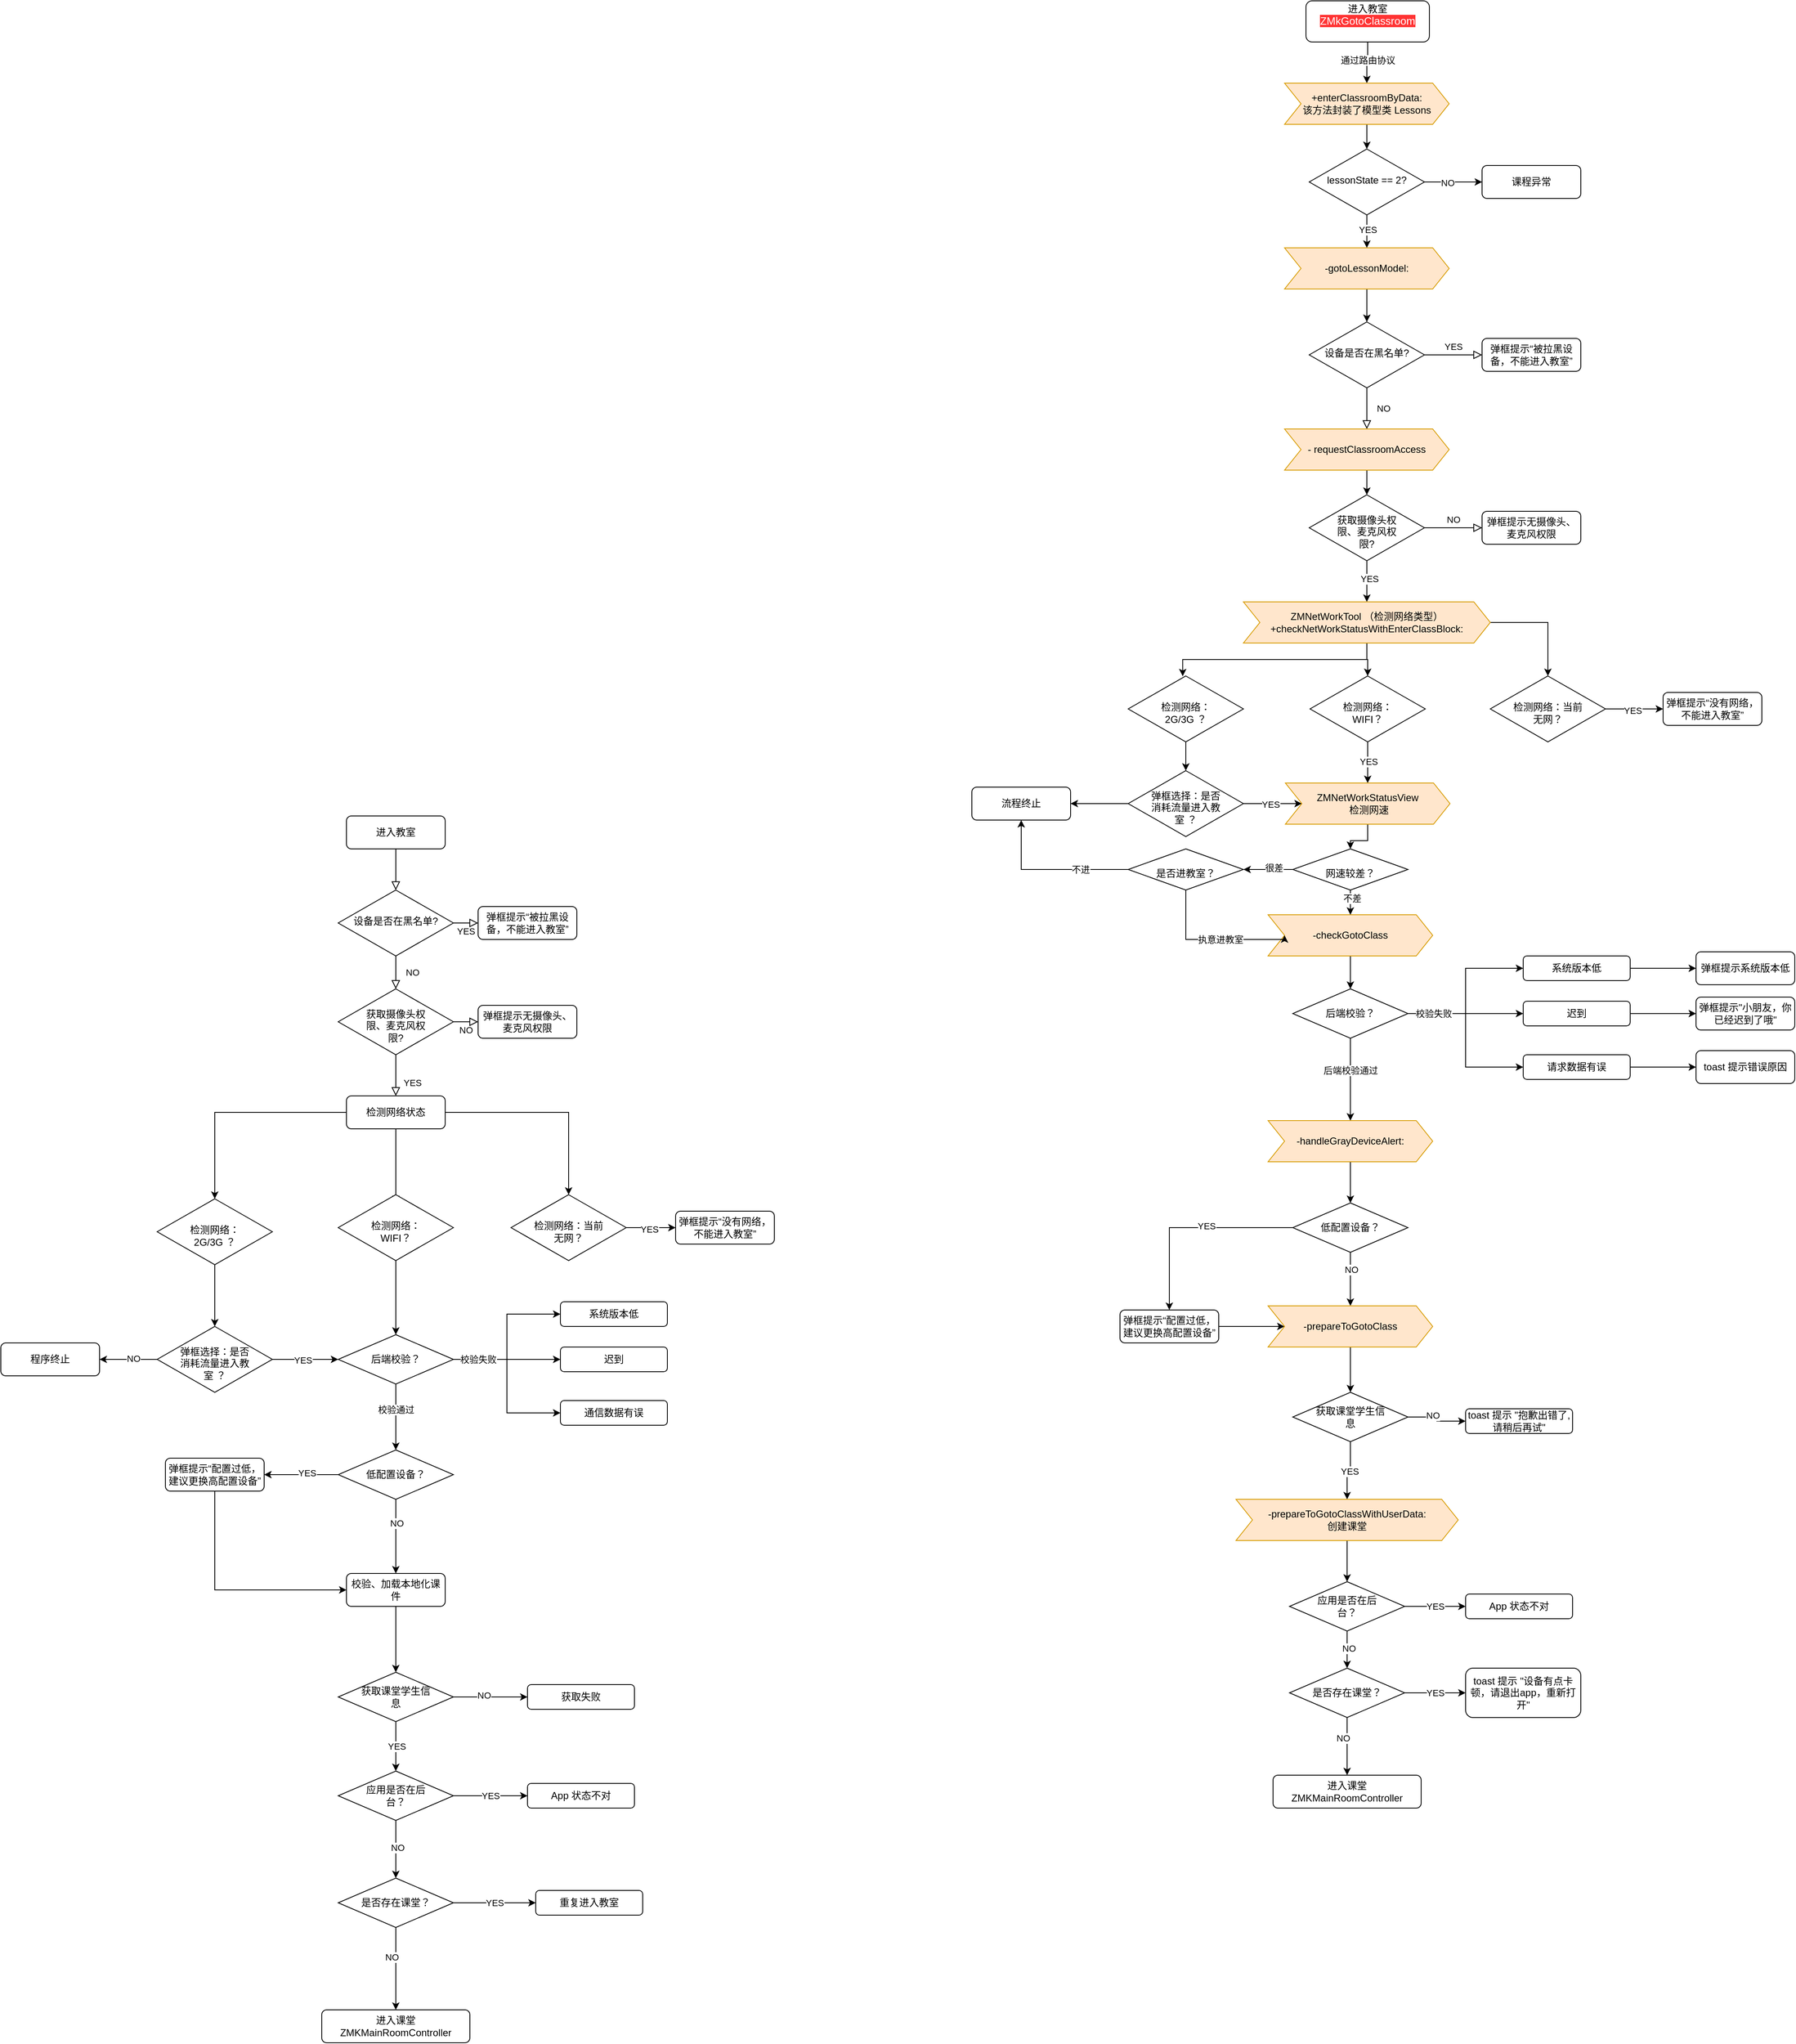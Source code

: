 <mxfile version="14.2.9" type="github">
  <diagram id="C5RBs43oDa-KdzZeNtuy" name="Page-1">
    <mxGraphModel dx="3530" dy="2623" grid="1" gridSize="10" guides="1" tooltips="1" connect="1" arrows="1" fold="1" page="1" pageScale="1" pageWidth="827" pageHeight="1169" math="0" shadow="0">
      <root>
        <mxCell id="WIyWlLk6GJQsqaUBKTNV-0" />
        <mxCell id="WIyWlLk6GJQsqaUBKTNV-1" parent="WIyWlLk6GJQsqaUBKTNV-0" />
        <mxCell id="WIyWlLk6GJQsqaUBKTNV-2" value="" style="rounded=0;html=1;jettySize=auto;orthogonalLoop=1;fontSize=11;endArrow=block;endFill=0;endSize=8;strokeWidth=1;shadow=0;labelBackgroundColor=none;edgeStyle=orthogonalEdgeStyle;" parent="WIyWlLk6GJQsqaUBKTNV-1" source="WIyWlLk6GJQsqaUBKTNV-3" target="WIyWlLk6GJQsqaUBKTNV-6" edge="1">
          <mxGeometry relative="1" as="geometry" />
        </mxCell>
        <mxCell id="WIyWlLk6GJQsqaUBKTNV-3" value="进入教室" style="rounded=1;whiteSpace=wrap;html=1;fontSize=12;glass=0;strokeWidth=1;shadow=0;" parent="WIyWlLk6GJQsqaUBKTNV-1" vertex="1">
          <mxGeometry x="160" y="80" width="120" height="40" as="geometry" />
        </mxCell>
        <mxCell id="WIyWlLk6GJQsqaUBKTNV-4" value="NO" style="rounded=0;html=1;jettySize=auto;orthogonalLoop=1;fontSize=11;endArrow=block;endFill=0;endSize=8;strokeWidth=1;shadow=0;labelBackgroundColor=none;edgeStyle=orthogonalEdgeStyle;" parent="WIyWlLk6GJQsqaUBKTNV-1" source="WIyWlLk6GJQsqaUBKTNV-6" target="WIyWlLk6GJQsqaUBKTNV-10" edge="1">
          <mxGeometry y="20" relative="1" as="geometry">
            <mxPoint as="offset" />
          </mxGeometry>
        </mxCell>
        <mxCell id="WIyWlLk6GJQsqaUBKTNV-5" value="YES" style="edgeStyle=orthogonalEdgeStyle;rounded=0;html=1;jettySize=auto;orthogonalLoop=1;fontSize=11;endArrow=block;endFill=0;endSize=8;strokeWidth=1;shadow=0;labelBackgroundColor=none;" parent="WIyWlLk6GJQsqaUBKTNV-1" source="WIyWlLk6GJQsqaUBKTNV-6" target="WIyWlLk6GJQsqaUBKTNV-7" edge="1">
          <mxGeometry y="10" relative="1" as="geometry">
            <mxPoint as="offset" />
          </mxGeometry>
        </mxCell>
        <mxCell id="WIyWlLk6GJQsqaUBKTNV-6" value="设备是否在黑名单?" style="rhombus;whiteSpace=wrap;html=1;shadow=0;fontFamily=Helvetica;fontSize=12;align=center;strokeWidth=1;spacing=6;spacingTop=-4;" parent="WIyWlLk6GJQsqaUBKTNV-1" vertex="1">
          <mxGeometry x="150" y="170" width="140" height="80" as="geometry" />
        </mxCell>
        <mxCell id="WIyWlLk6GJQsqaUBKTNV-7" value="弹框提示“被拉黑设备，不能进入教室”" style="rounded=1;whiteSpace=wrap;html=1;fontSize=12;glass=0;strokeWidth=1;shadow=0;" parent="WIyWlLk6GJQsqaUBKTNV-1" vertex="1">
          <mxGeometry x="320" y="190" width="120" height="40" as="geometry" />
        </mxCell>
        <mxCell id="WIyWlLk6GJQsqaUBKTNV-8" value="YES" style="rounded=0;html=1;jettySize=auto;orthogonalLoop=1;fontSize=11;endArrow=block;endFill=0;endSize=8;strokeWidth=1;shadow=0;labelBackgroundColor=none;edgeStyle=orthogonalEdgeStyle;entryX=0.5;entryY=0;entryDx=0;entryDy=0;" parent="WIyWlLk6GJQsqaUBKTNV-1" source="WIyWlLk6GJQsqaUBKTNV-10" target="pgfFneC329QzfK9LFgI8-18" edge="1">
          <mxGeometry x="0.333" y="20" relative="1" as="geometry">
            <mxPoint as="offset" />
            <mxPoint x="220" y="430" as="targetPoint" />
          </mxGeometry>
        </mxCell>
        <mxCell id="WIyWlLk6GJQsqaUBKTNV-9" value="NO" style="edgeStyle=orthogonalEdgeStyle;rounded=0;html=1;jettySize=auto;orthogonalLoop=1;fontSize=11;endArrow=block;endFill=0;endSize=8;strokeWidth=1;shadow=0;labelBackgroundColor=none;" parent="WIyWlLk6GJQsqaUBKTNV-1" source="WIyWlLk6GJQsqaUBKTNV-10" target="WIyWlLk6GJQsqaUBKTNV-12" edge="1">
          <mxGeometry y="10" relative="1" as="geometry">
            <mxPoint as="offset" />
          </mxGeometry>
        </mxCell>
        <mxCell id="WIyWlLk6GJQsqaUBKTNV-10" value="获取摄像头权限、麦克风权限?" style="rhombus;whiteSpace=wrap;html=1;shadow=0;fontFamily=Helvetica;fontSize=12;align=center;strokeWidth=1;spacing=6;spacingTop=10;spacingLeft=20;spacingRight=20;" parent="WIyWlLk6GJQsqaUBKTNV-1" vertex="1">
          <mxGeometry x="150" y="290" width="140" height="80" as="geometry" />
        </mxCell>
        <mxCell id="WIyWlLk6GJQsqaUBKTNV-11" value="进入课堂&lt;br&gt;ZMKMainRoomController" style="rounded=1;whiteSpace=wrap;html=1;fontSize=12;glass=0;strokeWidth=1;shadow=0;" parent="WIyWlLk6GJQsqaUBKTNV-1" vertex="1">
          <mxGeometry x="130" y="1530" width="180" height="40" as="geometry" />
        </mxCell>
        <mxCell id="WIyWlLk6GJQsqaUBKTNV-12" value="弹框提示无摄像头、麦克风权限" style="rounded=1;whiteSpace=wrap;html=1;fontSize=12;glass=0;strokeWidth=1;shadow=0;" parent="WIyWlLk6GJQsqaUBKTNV-1" vertex="1">
          <mxGeometry x="320" y="310" width="120" height="40" as="geometry" />
        </mxCell>
        <mxCell id="pgfFneC329QzfK9LFgI8-3" style="edgeStyle=orthogonalEdgeStyle;rounded=0;orthogonalLoop=1;jettySize=auto;html=1;entryX=0;entryY=0.5;entryDx=0;entryDy=0;" parent="WIyWlLk6GJQsqaUBKTNV-1" source="pgfFneC329QzfK9LFgI8-0" target="pgfFneC329QzfK9LFgI8-2" edge="1">
          <mxGeometry relative="1" as="geometry" />
        </mxCell>
        <mxCell id="pgfFneC329QzfK9LFgI8-9" value="YES" style="edgeLabel;html=1;align=center;verticalAlign=middle;resizable=0;points=[];" parent="pgfFneC329QzfK9LFgI8-3" vertex="1" connectable="0">
          <mxGeometry x="-0.067" y="-2" relative="1" as="geometry">
            <mxPoint as="offset" />
          </mxGeometry>
        </mxCell>
        <mxCell id="pgfFneC329QzfK9LFgI8-6" style="edgeStyle=orthogonalEdgeStyle;rounded=0;orthogonalLoop=1;jettySize=auto;html=1;exitX=0.5;exitY=1;exitDx=0;exitDy=0;entryX=0.5;entryY=0.125;entryDx=0;entryDy=0;entryPerimeter=0;" parent="WIyWlLk6GJQsqaUBKTNV-1" source="pgfFneC329QzfK9LFgI8-18" target="pgfFneC329QzfK9LFgI8-5" edge="1">
          <mxGeometry relative="1" as="geometry">
            <mxPoint x="220" y="490" as="sourcePoint" />
          </mxGeometry>
        </mxCell>
        <mxCell id="pgfFneC329QzfK9LFgI8-0" value="检测网络：当前无网？" style="rhombus;whiteSpace=wrap;html=1;shadow=0;fontFamily=Helvetica;fontSize=12;align=center;strokeWidth=1;spacing=6;spacingTop=10;spacingLeft=20;spacingRight=20;" parent="WIyWlLk6GJQsqaUBKTNV-1" vertex="1">
          <mxGeometry x="360" y="540" width="140" height="80" as="geometry" />
        </mxCell>
        <mxCell id="pgfFneC329QzfK9LFgI8-2" value="弹框提示“没有网络，不能进入教室”" style="rounded=1;whiteSpace=wrap;html=1;fontSize=12;glass=0;strokeWidth=1;shadow=0;" parent="WIyWlLk6GJQsqaUBKTNV-1" vertex="1">
          <mxGeometry x="560" y="560" width="120" height="40" as="geometry" />
        </mxCell>
        <mxCell id="pgfFneC329QzfK9LFgI8-21" value="" style="edgeStyle=orthogonalEdgeStyle;rounded=0;orthogonalLoop=1;jettySize=auto;html=1;entryX=0.5;entryY=0;entryDx=0;entryDy=0;" parent="WIyWlLk6GJQsqaUBKTNV-1" source="pgfFneC329QzfK9LFgI8-5" target="pgfFneC329QzfK9LFgI8-24" edge="1">
          <mxGeometry relative="1" as="geometry">
            <mxPoint x="220" y="720" as="targetPoint" />
          </mxGeometry>
        </mxCell>
        <mxCell id="pgfFneC329QzfK9LFgI8-5" value="检测网络：WIFI？" style="rhombus;whiteSpace=wrap;html=1;shadow=0;fontFamily=Helvetica;fontSize=12;align=center;strokeWidth=1;spacing=6;spacingTop=10;spacingLeft=20;spacingRight=20;" parent="WIyWlLk6GJQsqaUBKTNV-1" vertex="1">
          <mxGeometry x="150" y="540" width="140" height="80" as="geometry" />
        </mxCell>
        <mxCell id="pgfFneC329QzfK9LFgI8-11" style="edgeStyle=orthogonalEdgeStyle;rounded=0;orthogonalLoop=1;jettySize=auto;html=1;entryX=0.5;entryY=0;entryDx=0;entryDy=0;exitX=0;exitY=0.5;exitDx=0;exitDy=0;" parent="WIyWlLk6GJQsqaUBKTNV-1" source="pgfFneC329QzfK9LFgI8-18" target="pgfFneC329QzfK9LFgI8-10" edge="1">
          <mxGeometry relative="1" as="geometry">
            <mxPoint x="170" y="460" as="sourcePoint" />
          </mxGeometry>
        </mxCell>
        <mxCell id="pgfFneC329QzfK9LFgI8-14" style="edgeStyle=orthogonalEdgeStyle;rounded=0;orthogonalLoop=1;jettySize=auto;html=1;entryX=0.5;entryY=0;entryDx=0;entryDy=0;" parent="WIyWlLk6GJQsqaUBKTNV-1" source="pgfFneC329QzfK9LFgI8-10" target="pgfFneC329QzfK9LFgI8-13" edge="1">
          <mxGeometry relative="1" as="geometry" />
        </mxCell>
        <mxCell id="pgfFneC329QzfK9LFgI8-10" value="检测网络：2G/3G ？" style="rhombus;whiteSpace=wrap;html=1;shadow=0;fontFamily=Helvetica;fontSize=12;align=center;strokeWidth=1;spacing=6;spacingTop=10;spacingLeft=20;spacingRight=20;" parent="WIyWlLk6GJQsqaUBKTNV-1" vertex="1">
          <mxGeometry x="-70" y="545" width="140" height="80" as="geometry" />
        </mxCell>
        <mxCell id="pgfFneC329QzfK9LFgI8-16" style="edgeStyle=orthogonalEdgeStyle;rounded=0;orthogonalLoop=1;jettySize=auto;html=1;" parent="WIyWlLk6GJQsqaUBKTNV-1" source="pgfFneC329QzfK9LFgI8-13" target="pgfFneC329QzfK9LFgI8-15" edge="1">
          <mxGeometry relative="1" as="geometry" />
        </mxCell>
        <mxCell id="pgfFneC329QzfK9LFgI8-17" value="NO" style="edgeLabel;html=1;align=center;verticalAlign=middle;resizable=0;points=[];" parent="pgfFneC329QzfK9LFgI8-16" vertex="1" connectable="0">
          <mxGeometry x="-0.171" y="-1" relative="1" as="geometry">
            <mxPoint as="offset" />
          </mxGeometry>
        </mxCell>
        <mxCell id="pgfFneC329QzfK9LFgI8-22" style="edgeStyle=orthogonalEdgeStyle;rounded=0;orthogonalLoop=1;jettySize=auto;html=1;entryX=0;entryY=0.5;entryDx=0;entryDy=0;" parent="WIyWlLk6GJQsqaUBKTNV-1" source="pgfFneC329QzfK9LFgI8-13" target="pgfFneC329QzfK9LFgI8-24" edge="1">
          <mxGeometry relative="1" as="geometry">
            <mxPoint x="160" y="740" as="targetPoint" />
          </mxGeometry>
        </mxCell>
        <mxCell id="pgfFneC329QzfK9LFgI8-23" value="YES" style="edgeLabel;html=1;align=center;verticalAlign=middle;resizable=0;points=[];" parent="pgfFneC329QzfK9LFgI8-22" vertex="1" connectable="0">
          <mxGeometry x="-0.089" y="-1" relative="1" as="geometry">
            <mxPoint as="offset" />
          </mxGeometry>
        </mxCell>
        <mxCell id="pgfFneC329QzfK9LFgI8-13" value="弹框选择：是否消耗流量进入教室 ？" style="rhombus;whiteSpace=wrap;html=1;shadow=0;fontFamily=Helvetica;fontSize=12;align=center;strokeWidth=1;spacing=6;spacingTop=10;spacingLeft=20;spacingRight=20;" parent="WIyWlLk6GJQsqaUBKTNV-1" vertex="1">
          <mxGeometry x="-70" y="700" width="140" height="80" as="geometry" />
        </mxCell>
        <mxCell id="pgfFneC329QzfK9LFgI8-15" value="程序终止" style="rounded=1;whiteSpace=wrap;html=1;fontSize=12;glass=0;strokeWidth=1;shadow=0;" parent="WIyWlLk6GJQsqaUBKTNV-1" vertex="1">
          <mxGeometry x="-260" y="720" width="120" height="40" as="geometry" />
        </mxCell>
        <mxCell id="pgfFneC329QzfK9LFgI8-19" style="edgeStyle=orthogonalEdgeStyle;rounded=0;orthogonalLoop=1;jettySize=auto;html=1;entryX=0.5;entryY=0;entryDx=0;entryDy=0;" parent="WIyWlLk6GJQsqaUBKTNV-1" source="pgfFneC329QzfK9LFgI8-18" target="pgfFneC329QzfK9LFgI8-0" edge="1">
          <mxGeometry relative="1" as="geometry" />
        </mxCell>
        <mxCell id="pgfFneC329QzfK9LFgI8-18" value="检测网络状态" style="rounded=1;whiteSpace=wrap;html=1;fontSize=12;glass=0;strokeWidth=1;shadow=0;" parent="WIyWlLk6GJQsqaUBKTNV-1" vertex="1">
          <mxGeometry x="160" y="420" width="120" height="40" as="geometry" />
        </mxCell>
        <mxCell id="pgfFneC329QzfK9LFgI8-28" style="edgeStyle=orthogonalEdgeStyle;rounded=0;orthogonalLoop=1;jettySize=auto;html=1;entryX=0;entryY=0.5;entryDx=0;entryDy=0;" parent="WIyWlLk6GJQsqaUBKTNV-1" source="pgfFneC329QzfK9LFgI8-24" target="pgfFneC329QzfK9LFgI8-25" edge="1">
          <mxGeometry relative="1" as="geometry" />
        </mxCell>
        <mxCell id="pgfFneC329QzfK9LFgI8-29" style="edgeStyle=orthogonalEdgeStyle;rounded=0;orthogonalLoop=1;jettySize=auto;html=1;entryX=0;entryY=0.5;entryDx=0;entryDy=0;" parent="WIyWlLk6GJQsqaUBKTNV-1" source="pgfFneC329QzfK9LFgI8-24" target="pgfFneC329QzfK9LFgI8-26" edge="1">
          <mxGeometry relative="1" as="geometry" />
        </mxCell>
        <mxCell id="pgfFneC329QzfK9LFgI8-30" style="edgeStyle=orthogonalEdgeStyle;rounded=0;orthogonalLoop=1;jettySize=auto;html=1;entryX=0;entryY=0.5;entryDx=0;entryDy=0;" parent="WIyWlLk6GJQsqaUBKTNV-1" source="pgfFneC329QzfK9LFgI8-24" target="pgfFneC329QzfK9LFgI8-27" edge="1">
          <mxGeometry relative="1" as="geometry" />
        </mxCell>
        <mxCell id="pgfFneC329QzfK9LFgI8-31" value="校验失败" style="edgeLabel;html=1;align=center;verticalAlign=middle;resizable=0;points=[];" parent="pgfFneC329QzfK9LFgI8-30" vertex="1" connectable="0">
          <mxGeometry x="-0.846" relative="1" as="geometry">
            <mxPoint x="15" as="offset" />
          </mxGeometry>
        </mxCell>
        <mxCell id="pgfFneC329QzfK9LFgI8-33" style="edgeStyle=orthogonalEdgeStyle;rounded=0;orthogonalLoop=1;jettySize=auto;html=1;entryX=0.5;entryY=0;entryDx=0;entryDy=0;" parent="WIyWlLk6GJQsqaUBKTNV-1" source="pgfFneC329QzfK9LFgI8-24" target="pgfFneC329QzfK9LFgI8-32" edge="1">
          <mxGeometry relative="1" as="geometry" />
        </mxCell>
        <mxCell id="pgfFneC329QzfK9LFgI8-34" value="校验通过" style="edgeLabel;html=1;align=center;verticalAlign=middle;resizable=0;points=[];" parent="pgfFneC329QzfK9LFgI8-33" vertex="1" connectable="0">
          <mxGeometry x="-0.225" relative="1" as="geometry">
            <mxPoint as="offset" />
          </mxGeometry>
        </mxCell>
        <mxCell id="pgfFneC329QzfK9LFgI8-24" value="后端校验？" style="rhombus;whiteSpace=wrap;html=1;shadow=0;fontFamily=Helvetica;fontSize=12;align=center;strokeWidth=1;spacing=6;spacingTop=0;spacingLeft=20;spacingRight=20;" parent="WIyWlLk6GJQsqaUBKTNV-1" vertex="1">
          <mxGeometry x="150" y="710" width="140" height="60" as="geometry" />
        </mxCell>
        <mxCell id="pgfFneC329QzfK9LFgI8-25" value="系统版本低" style="rounded=1;whiteSpace=wrap;html=1;fontSize=12;glass=0;strokeWidth=1;shadow=0;" parent="WIyWlLk6GJQsqaUBKTNV-1" vertex="1">
          <mxGeometry x="420" y="670" width="130" height="30" as="geometry" />
        </mxCell>
        <mxCell id="pgfFneC329QzfK9LFgI8-26" value="迟到" style="rounded=1;whiteSpace=wrap;html=1;fontSize=12;glass=0;strokeWidth=1;shadow=0;" parent="WIyWlLk6GJQsqaUBKTNV-1" vertex="1">
          <mxGeometry x="420" y="725" width="130" height="30" as="geometry" />
        </mxCell>
        <mxCell id="pgfFneC329QzfK9LFgI8-27" value="通信数据有误" style="rounded=1;whiteSpace=wrap;html=1;fontSize=12;glass=0;strokeWidth=1;shadow=0;" parent="WIyWlLk6GJQsqaUBKTNV-1" vertex="1">
          <mxGeometry x="420" y="790" width="130" height="30" as="geometry" />
        </mxCell>
        <mxCell id="pgfFneC329QzfK9LFgI8-36" style="edgeStyle=orthogonalEdgeStyle;rounded=0;orthogonalLoop=1;jettySize=auto;html=1;" parent="WIyWlLk6GJQsqaUBKTNV-1" source="pgfFneC329QzfK9LFgI8-32" target="pgfFneC329QzfK9LFgI8-35" edge="1">
          <mxGeometry relative="1" as="geometry" />
        </mxCell>
        <mxCell id="pgfFneC329QzfK9LFgI8-37" value="YES" style="edgeLabel;html=1;align=center;verticalAlign=middle;resizable=0;points=[];" parent="pgfFneC329QzfK9LFgI8-36" vertex="1" connectable="0">
          <mxGeometry x="-0.156" y="-2" relative="1" as="geometry">
            <mxPoint as="offset" />
          </mxGeometry>
        </mxCell>
        <mxCell id="pgfFneC329QzfK9LFgI8-39" style="edgeStyle=orthogonalEdgeStyle;rounded=0;orthogonalLoop=1;jettySize=auto;html=1;" parent="WIyWlLk6GJQsqaUBKTNV-1" source="pgfFneC329QzfK9LFgI8-32" target="pgfFneC329QzfK9LFgI8-38" edge="1">
          <mxGeometry relative="1" as="geometry" />
        </mxCell>
        <mxCell id="pgfFneC329QzfK9LFgI8-40" value="NO" style="edgeLabel;html=1;align=center;verticalAlign=middle;resizable=0;points=[];" parent="pgfFneC329QzfK9LFgI8-39" vertex="1" connectable="0">
          <mxGeometry x="-0.356" y="1" relative="1" as="geometry">
            <mxPoint as="offset" />
          </mxGeometry>
        </mxCell>
        <mxCell id="pgfFneC329QzfK9LFgI8-32" value="低配置设备？" style="rhombus;whiteSpace=wrap;html=1;shadow=0;fontFamily=Helvetica;fontSize=12;align=center;strokeWidth=1;spacing=6;spacingTop=0;spacingLeft=20;spacingRight=20;" parent="WIyWlLk6GJQsqaUBKTNV-1" vertex="1">
          <mxGeometry x="150" y="850" width="140" height="60" as="geometry" />
        </mxCell>
        <mxCell id="pgfFneC329QzfK9LFgI8-41" style="edgeStyle=orthogonalEdgeStyle;rounded=0;orthogonalLoop=1;jettySize=auto;html=1;entryX=0;entryY=0.5;entryDx=0;entryDy=0;" parent="WIyWlLk6GJQsqaUBKTNV-1" source="pgfFneC329QzfK9LFgI8-35" target="pgfFneC329QzfK9LFgI8-38" edge="1">
          <mxGeometry relative="1" as="geometry">
            <Array as="points">
              <mxPoint y="1020" />
            </Array>
          </mxGeometry>
        </mxCell>
        <mxCell id="pgfFneC329QzfK9LFgI8-35" value="弹框提示“配置过低，建议更换高配置设备”" style="rounded=1;whiteSpace=wrap;html=1;fontSize=12;glass=0;strokeWidth=1;shadow=0;" parent="WIyWlLk6GJQsqaUBKTNV-1" vertex="1">
          <mxGeometry x="-60" y="860" width="120" height="40" as="geometry" />
        </mxCell>
        <mxCell id="pgfFneC329QzfK9LFgI8-44" style="edgeStyle=orthogonalEdgeStyle;rounded=0;orthogonalLoop=1;jettySize=auto;html=1;entryX=0.5;entryY=0;entryDx=0;entryDy=0;" parent="WIyWlLk6GJQsqaUBKTNV-1" source="pgfFneC329QzfK9LFgI8-38" target="pgfFneC329QzfK9LFgI8-43" edge="1">
          <mxGeometry relative="1" as="geometry" />
        </mxCell>
        <mxCell id="pgfFneC329QzfK9LFgI8-38" value="校验、加载本地化课件" style="rounded=1;whiteSpace=wrap;html=1;fontSize=12;glass=0;strokeWidth=1;shadow=0;" parent="WIyWlLk6GJQsqaUBKTNV-1" vertex="1">
          <mxGeometry x="160" y="1000" width="120" height="40" as="geometry" />
        </mxCell>
        <mxCell id="pgfFneC329QzfK9LFgI8-46" style="edgeStyle=orthogonalEdgeStyle;rounded=0;orthogonalLoop=1;jettySize=auto;html=1;entryX=0;entryY=0.5;entryDx=0;entryDy=0;" parent="WIyWlLk6GJQsqaUBKTNV-1" source="pgfFneC329QzfK9LFgI8-43" target="pgfFneC329QzfK9LFgI8-45" edge="1">
          <mxGeometry relative="1" as="geometry" />
        </mxCell>
        <mxCell id="pgfFneC329QzfK9LFgI8-47" value="NO" style="edgeLabel;html=1;align=center;verticalAlign=middle;resizable=0;points=[];" parent="pgfFneC329QzfK9LFgI8-46" vertex="1" connectable="0">
          <mxGeometry x="-0.169" y="2" relative="1" as="geometry">
            <mxPoint x="-1" as="offset" />
          </mxGeometry>
        </mxCell>
        <mxCell id="pgfFneC329QzfK9LFgI8-49" style="edgeStyle=orthogonalEdgeStyle;rounded=0;orthogonalLoop=1;jettySize=auto;html=1;entryX=0.5;entryY=0;entryDx=0;entryDy=0;" parent="WIyWlLk6GJQsqaUBKTNV-1" source="pgfFneC329QzfK9LFgI8-43" target="pgfFneC329QzfK9LFgI8-48" edge="1">
          <mxGeometry relative="1" as="geometry" />
        </mxCell>
        <mxCell id="pgfFneC329QzfK9LFgI8-54" value="YES" style="edgeLabel;html=1;align=center;verticalAlign=middle;resizable=0;points=[];" parent="pgfFneC329QzfK9LFgI8-49" vertex="1" connectable="0">
          <mxGeometry x="-0.025" y="1" relative="1" as="geometry">
            <mxPoint as="offset" />
          </mxGeometry>
        </mxCell>
        <mxCell id="pgfFneC329QzfK9LFgI8-43" value="获取课堂学生信息" style="rhombus;whiteSpace=wrap;html=1;shadow=0;fontFamily=Helvetica;fontSize=12;align=center;strokeWidth=1;spacing=6;spacingTop=0;spacingLeft=20;spacingRight=20;" parent="WIyWlLk6GJQsqaUBKTNV-1" vertex="1">
          <mxGeometry x="150" y="1120" width="140" height="60" as="geometry" />
        </mxCell>
        <mxCell id="pgfFneC329QzfK9LFgI8-45" value="获取失败" style="rounded=1;whiteSpace=wrap;html=1;fontSize=12;glass=0;strokeWidth=1;shadow=0;" parent="WIyWlLk6GJQsqaUBKTNV-1" vertex="1">
          <mxGeometry x="380" y="1135" width="130" height="30" as="geometry" />
        </mxCell>
        <mxCell id="pgfFneC329QzfK9LFgI8-51" value="YES" style="edgeStyle=orthogonalEdgeStyle;rounded=0;orthogonalLoop=1;jettySize=auto;html=1;" parent="WIyWlLk6GJQsqaUBKTNV-1" source="pgfFneC329QzfK9LFgI8-48" target="pgfFneC329QzfK9LFgI8-50" edge="1">
          <mxGeometry relative="1" as="geometry" />
        </mxCell>
        <mxCell id="pgfFneC329QzfK9LFgI8-53" style="edgeStyle=orthogonalEdgeStyle;rounded=0;orthogonalLoop=1;jettySize=auto;html=1;entryX=0.5;entryY=0;entryDx=0;entryDy=0;" parent="WIyWlLk6GJQsqaUBKTNV-1" source="pgfFneC329QzfK9LFgI8-48" target="pgfFneC329QzfK9LFgI8-52" edge="1">
          <mxGeometry relative="1" as="geometry" />
        </mxCell>
        <mxCell id="pgfFneC329QzfK9LFgI8-55" value="NO" style="edgeLabel;html=1;align=center;verticalAlign=middle;resizable=0;points=[];" parent="pgfFneC329QzfK9LFgI8-53" vertex="1" connectable="0">
          <mxGeometry x="-0.064" y="2" relative="1" as="geometry">
            <mxPoint as="offset" />
          </mxGeometry>
        </mxCell>
        <mxCell id="pgfFneC329QzfK9LFgI8-48" value="应用是否在后台？" style="rhombus;whiteSpace=wrap;html=1;shadow=0;fontFamily=Helvetica;fontSize=12;align=center;strokeWidth=1;spacing=6;spacingTop=0;spacingLeft=20;spacingRight=20;" parent="WIyWlLk6GJQsqaUBKTNV-1" vertex="1">
          <mxGeometry x="150" y="1240" width="140" height="60" as="geometry" />
        </mxCell>
        <mxCell id="pgfFneC329QzfK9LFgI8-50" value="App 状态不对" style="rounded=1;whiteSpace=wrap;html=1;fontSize=12;glass=0;strokeWidth=1;shadow=0;" parent="WIyWlLk6GJQsqaUBKTNV-1" vertex="1">
          <mxGeometry x="380" y="1255" width="130" height="30" as="geometry" />
        </mxCell>
        <mxCell id="pgfFneC329QzfK9LFgI8-57" value="YES" style="edgeStyle=orthogonalEdgeStyle;rounded=0;orthogonalLoop=1;jettySize=auto;html=1;exitX=1;exitY=0.5;exitDx=0;exitDy=0;" parent="WIyWlLk6GJQsqaUBKTNV-1" source="pgfFneC329QzfK9LFgI8-52" target="pgfFneC329QzfK9LFgI8-56" edge="1">
          <mxGeometry relative="1" as="geometry" />
        </mxCell>
        <mxCell id="pgfFneC329QzfK9LFgI8-58" style="edgeStyle=orthogonalEdgeStyle;rounded=0;orthogonalLoop=1;jettySize=auto;html=1;entryX=0.5;entryY=0;entryDx=0;entryDy=0;" parent="WIyWlLk6GJQsqaUBKTNV-1" source="pgfFneC329QzfK9LFgI8-52" target="WIyWlLk6GJQsqaUBKTNV-11" edge="1">
          <mxGeometry relative="1" as="geometry" />
        </mxCell>
        <mxCell id="pgfFneC329QzfK9LFgI8-59" value="NO" style="edgeLabel;html=1;align=center;verticalAlign=middle;resizable=0;points=[];" parent="pgfFneC329QzfK9LFgI8-58" vertex="1" connectable="0">
          <mxGeometry x="-0.287" y="-5" relative="1" as="geometry">
            <mxPoint as="offset" />
          </mxGeometry>
        </mxCell>
        <mxCell id="pgfFneC329QzfK9LFgI8-52" value="是否存在课堂？" style="rhombus;whiteSpace=wrap;html=1;shadow=0;fontFamily=Helvetica;fontSize=12;align=center;strokeWidth=1;spacing=6;spacingTop=0;spacingLeft=20;spacingRight=20;" parent="WIyWlLk6GJQsqaUBKTNV-1" vertex="1">
          <mxGeometry x="150" y="1370" width="140" height="60" as="geometry" />
        </mxCell>
        <mxCell id="pgfFneC329QzfK9LFgI8-56" value="重复进入教室" style="rounded=1;whiteSpace=wrap;html=1;fontSize=12;glass=0;strokeWidth=1;shadow=0;" parent="WIyWlLk6GJQsqaUBKTNV-1" vertex="1">
          <mxGeometry x="390" y="1385" width="130" height="30" as="geometry" />
        </mxCell>
        <mxCell id="ccX7Cr4w7bAmjQZFq0Yj-414" style="edgeStyle=orthogonalEdgeStyle;rounded=0;orthogonalLoop=1;jettySize=auto;html=1;entryX=0.5;entryY=0;entryDx=0;entryDy=0;" edge="1" parent="WIyWlLk6GJQsqaUBKTNV-1" source="ccX7Cr4w7bAmjQZFq0Yj-324" target="ccX7Cr4w7bAmjQZFq0Yj-413">
          <mxGeometry relative="1" as="geometry" />
        </mxCell>
        <mxCell id="ccX7Cr4w7bAmjQZFq0Yj-415" value="通过路由协议" style="edgeLabel;html=1;align=center;verticalAlign=middle;resizable=0;points=[];" vertex="1" connectable="0" parent="ccX7Cr4w7bAmjQZFq0Yj-414">
          <mxGeometry x="-0.154" relative="1" as="geometry">
            <mxPoint as="offset" />
          </mxGeometry>
        </mxCell>
        <mxCell id="ccX7Cr4w7bAmjQZFq0Yj-324" value="进入教室&lt;br&gt;&lt;div style=&quot;font-size: 13px&quot;&gt;&lt;font style=&quot;font-size: 13px ; background-color: rgb(255 , 51 , 51)&quot; color=&quot;#ffffff&quot;&gt;ZMkGotoClassroom&lt;/font&gt;&lt;/div&gt;&lt;div style=&quot;font-size: 13px&quot;&gt;&lt;span style=&quot;background-color: rgb(230 , 255 , 204)&quot;&gt;&lt;br&gt;&lt;/span&gt;&lt;/div&gt;" style="rounded=1;whiteSpace=wrap;html=1;fontSize=12;glass=0;strokeWidth=1;shadow=0;" vertex="1" parent="WIyWlLk6GJQsqaUBKTNV-1">
          <mxGeometry x="1326" y="-910" width="150" height="50" as="geometry" />
        </mxCell>
        <mxCell id="ccX7Cr4w7bAmjQZFq0Yj-325" value="NO" style="rounded=0;html=1;jettySize=auto;orthogonalLoop=1;fontSize=11;endArrow=block;endFill=0;endSize=8;strokeWidth=1;shadow=0;labelBackgroundColor=none;edgeStyle=orthogonalEdgeStyle;entryX=0.5;entryY=0;entryDx=0;entryDy=0;" edge="1" parent="WIyWlLk6GJQsqaUBKTNV-1" source="ccX7Cr4w7bAmjQZFq0Yj-327" target="ccX7Cr4w7bAmjQZFq0Yj-395">
          <mxGeometry y="20" relative="1" as="geometry">
            <mxPoint as="offset" />
            <mxPoint x="1380" y="-10" as="targetPoint" />
          </mxGeometry>
        </mxCell>
        <mxCell id="ccX7Cr4w7bAmjQZFq0Yj-326" value="YES" style="edgeStyle=orthogonalEdgeStyle;rounded=0;html=1;jettySize=auto;orthogonalLoop=1;fontSize=11;endArrow=block;endFill=0;endSize=8;strokeWidth=1;shadow=0;labelBackgroundColor=none;" edge="1" parent="WIyWlLk6GJQsqaUBKTNV-1" source="ccX7Cr4w7bAmjQZFq0Yj-327" target="ccX7Cr4w7bAmjQZFq0Yj-328">
          <mxGeometry y="10" relative="1" as="geometry">
            <mxPoint as="offset" />
          </mxGeometry>
        </mxCell>
        <mxCell id="ccX7Cr4w7bAmjQZFq0Yj-327" value="设备是否在黑名单?" style="rhombus;whiteSpace=wrap;html=1;shadow=0;fontFamily=Helvetica;fontSize=12;align=center;strokeWidth=1;spacing=6;spacingTop=-4;" vertex="1" parent="WIyWlLk6GJQsqaUBKTNV-1">
          <mxGeometry x="1330" y="-520" width="140" height="80" as="geometry" />
        </mxCell>
        <mxCell id="ccX7Cr4w7bAmjQZFq0Yj-328" value="弹框提示“被拉黑设备，不能进入教室”" style="rounded=1;whiteSpace=wrap;html=1;fontSize=12;glass=0;strokeWidth=1;shadow=0;" vertex="1" parent="WIyWlLk6GJQsqaUBKTNV-1">
          <mxGeometry x="1540" y="-500" width="120" height="40" as="geometry" />
        </mxCell>
        <mxCell id="ccX7Cr4w7bAmjQZFq0Yj-330" value="NO" style="edgeStyle=orthogonalEdgeStyle;rounded=0;html=1;jettySize=auto;orthogonalLoop=1;fontSize=11;endArrow=block;endFill=0;endSize=8;strokeWidth=1;shadow=0;labelBackgroundColor=none;" edge="1" parent="WIyWlLk6GJQsqaUBKTNV-1" source="ccX7Cr4w7bAmjQZFq0Yj-331" target="ccX7Cr4w7bAmjQZFq0Yj-333">
          <mxGeometry y="10" relative="1" as="geometry">
            <mxPoint as="offset" />
          </mxGeometry>
        </mxCell>
        <mxCell id="ccX7Cr4w7bAmjQZFq0Yj-434" style="edgeStyle=orthogonalEdgeStyle;rounded=0;orthogonalLoop=1;jettySize=auto;html=1;entryX=0.5;entryY=0;entryDx=0;entryDy=0;" edge="1" parent="WIyWlLk6GJQsqaUBKTNV-1" source="ccX7Cr4w7bAmjQZFq0Yj-331" target="ccX7Cr4w7bAmjQZFq0Yj-433">
          <mxGeometry relative="1" as="geometry" />
        </mxCell>
        <mxCell id="ccX7Cr4w7bAmjQZFq0Yj-435" value="YES" style="edgeLabel;html=1;align=center;verticalAlign=middle;resizable=0;points=[];" vertex="1" connectable="0" parent="ccX7Cr4w7bAmjQZFq0Yj-434">
          <mxGeometry x="-0.122" y="3" relative="1" as="geometry">
            <mxPoint as="offset" />
          </mxGeometry>
        </mxCell>
        <mxCell id="ccX7Cr4w7bAmjQZFq0Yj-331" value="获取摄像头权限、麦克风权限?" style="rhombus;whiteSpace=wrap;html=1;shadow=0;fontFamily=Helvetica;fontSize=12;align=center;strokeWidth=1;spacing=6;spacingTop=10;spacingLeft=20;spacingRight=20;" vertex="1" parent="WIyWlLk6GJQsqaUBKTNV-1">
          <mxGeometry x="1330" y="-310" width="140" height="80" as="geometry" />
        </mxCell>
        <mxCell id="ccX7Cr4w7bAmjQZFq0Yj-332" value="进入课堂&lt;br&gt;ZMKMainRoomController" style="rounded=1;whiteSpace=wrap;html=1;fontSize=12;glass=0;strokeWidth=1;shadow=0;" vertex="1" parent="WIyWlLk6GJQsqaUBKTNV-1">
          <mxGeometry x="1286" y="1245" width="180" height="40" as="geometry" />
        </mxCell>
        <mxCell id="ccX7Cr4w7bAmjQZFq0Yj-333" value="弹框提示无摄像头、麦克风权限" style="rounded=1;whiteSpace=wrap;html=1;fontSize=12;glass=0;strokeWidth=1;shadow=0;" vertex="1" parent="WIyWlLk6GJQsqaUBKTNV-1">
          <mxGeometry x="1540" y="-290" width="120" height="40" as="geometry" />
        </mxCell>
        <mxCell id="ccX7Cr4w7bAmjQZFq0Yj-334" style="edgeStyle=orthogonalEdgeStyle;rounded=0;orthogonalLoop=1;jettySize=auto;html=1;entryX=0;entryY=0.5;entryDx=0;entryDy=0;" edge="1" parent="WIyWlLk6GJQsqaUBKTNV-1" source="ccX7Cr4w7bAmjQZFq0Yj-337" target="ccX7Cr4w7bAmjQZFq0Yj-338">
          <mxGeometry relative="1" as="geometry" />
        </mxCell>
        <mxCell id="ccX7Cr4w7bAmjQZFq0Yj-335" value="YES" style="edgeLabel;html=1;align=center;verticalAlign=middle;resizable=0;points=[];" vertex="1" connectable="0" parent="ccX7Cr4w7bAmjQZFq0Yj-334">
          <mxGeometry x="-0.067" y="-2" relative="1" as="geometry">
            <mxPoint as="offset" />
          </mxGeometry>
        </mxCell>
        <mxCell id="ccX7Cr4w7bAmjQZFq0Yj-337" value="检测网络：当前无网？" style="rhombus;whiteSpace=wrap;html=1;shadow=0;fontFamily=Helvetica;fontSize=12;align=center;strokeWidth=1;spacing=6;spacingTop=10;spacingLeft=20;spacingRight=20;" vertex="1" parent="WIyWlLk6GJQsqaUBKTNV-1">
          <mxGeometry x="1550" y="-90" width="140" height="80" as="geometry" />
        </mxCell>
        <mxCell id="ccX7Cr4w7bAmjQZFq0Yj-338" value="弹框提示“没有网络，不能进入教室”" style="rounded=1;whiteSpace=wrap;html=1;fontSize=12;glass=0;strokeWidth=1;shadow=0;" vertex="1" parent="WIyWlLk6GJQsqaUBKTNV-1">
          <mxGeometry x="1760" y="-70" width="120" height="40" as="geometry" />
        </mxCell>
        <mxCell id="ccX7Cr4w7bAmjQZFq0Yj-442" style="edgeStyle=orthogonalEdgeStyle;rounded=0;orthogonalLoop=1;jettySize=auto;html=1;entryX=0.5;entryY=0;entryDx=0;entryDy=0;" edge="1" parent="WIyWlLk6GJQsqaUBKTNV-1" source="ccX7Cr4w7bAmjQZFq0Yj-340" target="ccX7Cr4w7bAmjQZFq0Yj-441">
          <mxGeometry relative="1" as="geometry" />
        </mxCell>
        <mxCell id="ccX7Cr4w7bAmjQZFq0Yj-445" value="YES" style="edgeLabel;html=1;align=center;verticalAlign=middle;resizable=0;points=[];" vertex="1" connectable="0" parent="ccX7Cr4w7bAmjQZFq0Yj-442">
          <mxGeometry x="-0.048" y="1" relative="1" as="geometry">
            <mxPoint as="offset" />
          </mxGeometry>
        </mxCell>
        <mxCell id="ccX7Cr4w7bAmjQZFq0Yj-340" value="检测网络：WIFI？" style="rhombus;whiteSpace=wrap;html=1;shadow=0;fontFamily=Helvetica;fontSize=12;align=center;strokeWidth=1;spacing=6;spacingTop=10;spacingLeft=20;spacingRight=20;" vertex="1" parent="WIyWlLk6GJQsqaUBKTNV-1">
          <mxGeometry x="1331" y="-90" width="140" height="80" as="geometry" />
        </mxCell>
        <mxCell id="ccX7Cr4w7bAmjQZFq0Yj-438" style="edgeStyle=orthogonalEdgeStyle;rounded=0;orthogonalLoop=1;jettySize=auto;html=1;entryX=0.5;entryY=0;entryDx=0;entryDy=0;" edge="1" parent="WIyWlLk6GJQsqaUBKTNV-1" source="ccX7Cr4w7bAmjQZFq0Yj-343" target="ccX7Cr4w7bAmjQZFq0Yj-431">
          <mxGeometry relative="1" as="geometry" />
        </mxCell>
        <mxCell id="ccX7Cr4w7bAmjQZFq0Yj-343" value="检测网络：2G/3G ？" style="rhombus;whiteSpace=wrap;html=1;shadow=0;fontFamily=Helvetica;fontSize=12;align=center;strokeWidth=1;spacing=6;spacingTop=10;spacingLeft=20;spacingRight=20;" vertex="1" parent="WIyWlLk6GJQsqaUBKTNV-1">
          <mxGeometry x="1110" y="-90" width="140" height="80" as="geometry" />
        </mxCell>
        <mxCell id="ccX7Cr4w7bAmjQZFq0Yj-349" value="流程终止" style="rounded=1;whiteSpace=wrap;html=1;fontSize=12;glass=0;strokeWidth=1;shadow=0;" vertex="1" parent="WIyWlLk6GJQsqaUBKTNV-1">
          <mxGeometry x="920" y="45" width="120" height="40" as="geometry" />
        </mxCell>
        <mxCell id="ccX7Cr4w7bAmjQZFq0Yj-350" style="edgeStyle=orthogonalEdgeStyle;rounded=0;orthogonalLoop=1;jettySize=auto;html=1;entryX=0.5;entryY=0;entryDx=0;entryDy=0;exitX=1;exitY=0.5;exitDx=0;exitDy=0;" edge="1" parent="WIyWlLk6GJQsqaUBKTNV-1" source="ccX7Cr4w7bAmjQZFq0Yj-433" target="ccX7Cr4w7bAmjQZFq0Yj-337">
          <mxGeometry relative="1" as="geometry">
            <mxPoint x="1460.0" y="-70" as="sourcePoint" />
          </mxGeometry>
        </mxCell>
        <mxCell id="ccX7Cr4w7bAmjQZFq0Yj-352" style="edgeStyle=orthogonalEdgeStyle;rounded=0;orthogonalLoop=1;jettySize=auto;html=1;entryX=0;entryY=0.5;entryDx=0;entryDy=0;" edge="1" parent="WIyWlLk6GJQsqaUBKTNV-1" source="ccX7Cr4w7bAmjQZFq0Yj-358" target="ccX7Cr4w7bAmjQZFq0Yj-359">
          <mxGeometry relative="1" as="geometry" />
        </mxCell>
        <mxCell id="ccX7Cr4w7bAmjQZFq0Yj-353" style="edgeStyle=orthogonalEdgeStyle;rounded=0;orthogonalLoop=1;jettySize=auto;html=1;entryX=0;entryY=0.5;entryDx=0;entryDy=0;" edge="1" parent="WIyWlLk6GJQsqaUBKTNV-1" source="ccX7Cr4w7bAmjQZFq0Yj-358" target="ccX7Cr4w7bAmjQZFq0Yj-360">
          <mxGeometry relative="1" as="geometry" />
        </mxCell>
        <mxCell id="ccX7Cr4w7bAmjQZFq0Yj-354" style="edgeStyle=orthogonalEdgeStyle;rounded=0;orthogonalLoop=1;jettySize=auto;html=1;entryX=0;entryY=0.5;entryDx=0;entryDy=0;" edge="1" parent="WIyWlLk6GJQsqaUBKTNV-1" source="ccX7Cr4w7bAmjQZFq0Yj-358" target="ccX7Cr4w7bAmjQZFq0Yj-361">
          <mxGeometry relative="1" as="geometry" />
        </mxCell>
        <mxCell id="ccX7Cr4w7bAmjQZFq0Yj-355" value="校验失败" style="edgeLabel;html=1;align=center;verticalAlign=middle;resizable=0;points=[];" vertex="1" connectable="0" parent="ccX7Cr4w7bAmjQZFq0Yj-354">
          <mxGeometry x="-0.846" relative="1" as="geometry">
            <mxPoint x="15" as="offset" />
          </mxGeometry>
        </mxCell>
        <mxCell id="ccX7Cr4w7bAmjQZFq0Yj-356" style="edgeStyle=orthogonalEdgeStyle;rounded=0;orthogonalLoop=1;jettySize=auto;html=1;entryX=0.5;entryY=0;entryDx=0;entryDy=0;" edge="1" parent="WIyWlLk6GJQsqaUBKTNV-1" source="ccX7Cr4w7bAmjQZFq0Yj-358" target="ccX7Cr4w7bAmjQZFq0Yj-406">
          <mxGeometry relative="1" as="geometry">
            <mxPoint x="1380" y="450" as="targetPoint" />
          </mxGeometry>
        </mxCell>
        <mxCell id="ccX7Cr4w7bAmjQZFq0Yj-357" value="后端校验通过" style="edgeLabel;html=1;align=center;verticalAlign=middle;resizable=0;points=[];" vertex="1" connectable="0" parent="ccX7Cr4w7bAmjQZFq0Yj-356">
          <mxGeometry x="-0.225" relative="1" as="geometry">
            <mxPoint as="offset" />
          </mxGeometry>
        </mxCell>
        <mxCell id="ccX7Cr4w7bAmjQZFq0Yj-358" value="后端校验？" style="rhombus;whiteSpace=wrap;html=1;shadow=0;fontFamily=Helvetica;fontSize=12;align=center;strokeWidth=1;spacing=6;spacingTop=0;spacingLeft=20;spacingRight=20;" vertex="1" parent="WIyWlLk6GJQsqaUBKTNV-1">
          <mxGeometry x="1310" y="290" width="140" height="60" as="geometry" />
        </mxCell>
        <mxCell id="ccX7Cr4w7bAmjQZFq0Yj-401" style="edgeStyle=orthogonalEdgeStyle;rounded=0;orthogonalLoop=1;jettySize=auto;html=1;entryX=0;entryY=0.5;entryDx=0;entryDy=0;" edge="1" parent="WIyWlLk6GJQsqaUBKTNV-1" source="ccX7Cr4w7bAmjQZFq0Yj-359" target="ccX7Cr4w7bAmjQZFq0Yj-400">
          <mxGeometry relative="1" as="geometry" />
        </mxCell>
        <mxCell id="ccX7Cr4w7bAmjQZFq0Yj-359" value="系统版本低" style="rounded=1;whiteSpace=wrap;html=1;fontSize=12;glass=0;strokeWidth=1;shadow=0;" vertex="1" parent="WIyWlLk6GJQsqaUBKTNV-1">
          <mxGeometry x="1590" y="250" width="130" height="30" as="geometry" />
        </mxCell>
        <mxCell id="ccX7Cr4w7bAmjQZFq0Yj-403" style="edgeStyle=orthogonalEdgeStyle;rounded=0;orthogonalLoop=1;jettySize=auto;html=1;entryX=0;entryY=0.5;entryDx=0;entryDy=0;" edge="1" parent="WIyWlLk6GJQsqaUBKTNV-1" source="ccX7Cr4w7bAmjQZFq0Yj-360" target="ccX7Cr4w7bAmjQZFq0Yj-402">
          <mxGeometry relative="1" as="geometry" />
        </mxCell>
        <mxCell id="ccX7Cr4w7bAmjQZFq0Yj-360" value="迟到" style="rounded=1;whiteSpace=wrap;html=1;fontSize=12;glass=0;strokeWidth=1;shadow=0;" vertex="1" parent="WIyWlLk6GJQsqaUBKTNV-1">
          <mxGeometry x="1590" y="305" width="130" height="30" as="geometry" />
        </mxCell>
        <mxCell id="ccX7Cr4w7bAmjQZFq0Yj-405" style="edgeStyle=orthogonalEdgeStyle;rounded=0;orthogonalLoop=1;jettySize=auto;html=1;entryX=0;entryY=0.5;entryDx=0;entryDy=0;" edge="1" parent="WIyWlLk6GJQsqaUBKTNV-1" source="ccX7Cr4w7bAmjQZFq0Yj-361" target="ccX7Cr4w7bAmjQZFq0Yj-404">
          <mxGeometry relative="1" as="geometry" />
        </mxCell>
        <mxCell id="ccX7Cr4w7bAmjQZFq0Yj-361" value="请求数据有误" style="rounded=1;whiteSpace=wrap;html=1;fontSize=12;glass=0;strokeWidth=1;shadow=0;" vertex="1" parent="WIyWlLk6GJQsqaUBKTNV-1">
          <mxGeometry x="1590" y="370" width="130" height="30" as="geometry" />
        </mxCell>
        <mxCell id="ccX7Cr4w7bAmjQZFq0Yj-362" style="edgeStyle=orthogonalEdgeStyle;rounded=0;orthogonalLoop=1;jettySize=auto;html=1;" edge="1" parent="WIyWlLk6GJQsqaUBKTNV-1" source="ccX7Cr4w7bAmjQZFq0Yj-366" target="ccX7Cr4w7bAmjQZFq0Yj-368">
          <mxGeometry relative="1" as="geometry" />
        </mxCell>
        <mxCell id="ccX7Cr4w7bAmjQZFq0Yj-363" value="YES" style="edgeLabel;html=1;align=center;verticalAlign=middle;resizable=0;points=[];" vertex="1" connectable="0" parent="ccX7Cr4w7bAmjQZFq0Yj-362">
          <mxGeometry x="-0.156" y="-2" relative="1" as="geometry">
            <mxPoint as="offset" />
          </mxGeometry>
        </mxCell>
        <mxCell id="ccX7Cr4w7bAmjQZFq0Yj-364" style="edgeStyle=orthogonalEdgeStyle;rounded=0;orthogonalLoop=1;jettySize=auto;html=1;entryX=0.5;entryY=0;entryDx=0;entryDy=0;" edge="1" parent="WIyWlLk6GJQsqaUBKTNV-1" source="ccX7Cr4w7bAmjQZFq0Yj-366" target="ccX7Cr4w7bAmjQZFq0Yj-408">
          <mxGeometry relative="1" as="geometry">
            <mxPoint x="1380" y="780" as="targetPoint" />
          </mxGeometry>
        </mxCell>
        <mxCell id="ccX7Cr4w7bAmjQZFq0Yj-365" value="NO" style="edgeLabel;html=1;align=center;verticalAlign=middle;resizable=0;points=[];" vertex="1" connectable="0" parent="ccX7Cr4w7bAmjQZFq0Yj-364">
          <mxGeometry x="-0.356" y="1" relative="1" as="geometry">
            <mxPoint as="offset" />
          </mxGeometry>
        </mxCell>
        <mxCell id="ccX7Cr4w7bAmjQZFq0Yj-366" value="低配置设备？" style="rhombus;whiteSpace=wrap;html=1;shadow=0;fontFamily=Helvetica;fontSize=12;align=center;strokeWidth=1;spacing=6;spacingTop=0;spacingLeft=20;spacingRight=20;" vertex="1" parent="WIyWlLk6GJQsqaUBKTNV-1">
          <mxGeometry x="1310" y="550" width="140" height="60" as="geometry" />
        </mxCell>
        <mxCell id="ccX7Cr4w7bAmjQZFq0Yj-409" style="edgeStyle=orthogonalEdgeStyle;rounded=0;orthogonalLoop=1;jettySize=auto;html=1;entryX=0;entryY=0.5;entryDx=0;entryDy=0;" edge="1" parent="WIyWlLk6GJQsqaUBKTNV-1" source="ccX7Cr4w7bAmjQZFq0Yj-368" target="ccX7Cr4w7bAmjQZFq0Yj-408">
          <mxGeometry relative="1" as="geometry" />
        </mxCell>
        <mxCell id="ccX7Cr4w7bAmjQZFq0Yj-368" value="弹框提示“配置过低，建议更换高配置设备”" style="rounded=1;whiteSpace=wrap;html=1;fontSize=12;glass=0;strokeWidth=1;shadow=0;" vertex="1" parent="WIyWlLk6GJQsqaUBKTNV-1">
          <mxGeometry x="1100" y="680" width="120" height="40" as="geometry" />
        </mxCell>
        <mxCell id="ccX7Cr4w7bAmjQZFq0Yj-371" style="edgeStyle=orthogonalEdgeStyle;rounded=0;orthogonalLoop=1;jettySize=auto;html=1;entryX=0;entryY=0.5;entryDx=0;entryDy=0;" edge="1" parent="WIyWlLk6GJQsqaUBKTNV-1" source="ccX7Cr4w7bAmjQZFq0Yj-375" target="ccX7Cr4w7bAmjQZFq0Yj-376">
          <mxGeometry relative="1" as="geometry" />
        </mxCell>
        <mxCell id="ccX7Cr4w7bAmjQZFq0Yj-372" value="NO" style="edgeLabel;html=1;align=center;verticalAlign=middle;resizable=0;points=[];" vertex="1" connectable="0" parent="ccX7Cr4w7bAmjQZFq0Yj-371">
          <mxGeometry x="-0.169" y="2" relative="1" as="geometry">
            <mxPoint x="-1" as="offset" />
          </mxGeometry>
        </mxCell>
        <mxCell id="ccX7Cr4w7bAmjQZFq0Yj-373" style="edgeStyle=orthogonalEdgeStyle;rounded=0;orthogonalLoop=1;jettySize=auto;html=1;entryX=0.5;entryY=0;entryDx=0;entryDy=0;" edge="1" parent="WIyWlLk6GJQsqaUBKTNV-1" source="ccX7Cr4w7bAmjQZFq0Yj-375" target="ccX7Cr4w7bAmjQZFq0Yj-411">
          <mxGeometry relative="1" as="geometry">
            <mxPoint x="1380" y="920" as="targetPoint" />
          </mxGeometry>
        </mxCell>
        <mxCell id="ccX7Cr4w7bAmjQZFq0Yj-374" value="YES" style="edgeLabel;html=1;align=center;verticalAlign=middle;resizable=0;points=[];" vertex="1" connectable="0" parent="ccX7Cr4w7bAmjQZFq0Yj-373">
          <mxGeometry x="-0.025" y="1" relative="1" as="geometry">
            <mxPoint as="offset" />
          </mxGeometry>
        </mxCell>
        <mxCell id="ccX7Cr4w7bAmjQZFq0Yj-375" value="获取课堂学生信息" style="rhombus;whiteSpace=wrap;html=1;shadow=0;fontFamily=Helvetica;fontSize=12;align=center;strokeWidth=1;spacing=6;spacingTop=0;spacingLeft=20;spacingRight=20;" vertex="1" parent="WIyWlLk6GJQsqaUBKTNV-1">
          <mxGeometry x="1310" y="780" width="140" height="60" as="geometry" />
        </mxCell>
        <mxCell id="ccX7Cr4w7bAmjQZFq0Yj-376" value="toast 提示&amp;nbsp;&quot;抱歉出错了,请稍后再试&quot;" style="rounded=1;whiteSpace=wrap;html=1;fontSize=12;glass=0;strokeWidth=1;shadow=0;" vertex="1" parent="WIyWlLk6GJQsqaUBKTNV-1">
          <mxGeometry x="1520" y="800" width="130" height="30" as="geometry" />
        </mxCell>
        <mxCell id="ccX7Cr4w7bAmjQZFq0Yj-377" value="YES" style="edgeStyle=orthogonalEdgeStyle;rounded=0;orthogonalLoop=1;jettySize=auto;html=1;" edge="1" parent="WIyWlLk6GJQsqaUBKTNV-1" source="ccX7Cr4w7bAmjQZFq0Yj-380" target="ccX7Cr4w7bAmjQZFq0Yj-381">
          <mxGeometry relative="1" as="geometry" />
        </mxCell>
        <mxCell id="ccX7Cr4w7bAmjQZFq0Yj-378" style="edgeStyle=orthogonalEdgeStyle;rounded=0;orthogonalLoop=1;jettySize=auto;html=1;entryX=0.5;entryY=0;entryDx=0;entryDy=0;" edge="1" parent="WIyWlLk6GJQsqaUBKTNV-1" source="ccX7Cr4w7bAmjQZFq0Yj-380" target="ccX7Cr4w7bAmjQZFq0Yj-385">
          <mxGeometry relative="1" as="geometry" />
        </mxCell>
        <mxCell id="ccX7Cr4w7bAmjQZFq0Yj-379" value="NO" style="edgeLabel;html=1;align=center;verticalAlign=middle;resizable=0;points=[];" vertex="1" connectable="0" parent="ccX7Cr4w7bAmjQZFq0Yj-378">
          <mxGeometry x="-0.064" y="2" relative="1" as="geometry">
            <mxPoint as="offset" />
          </mxGeometry>
        </mxCell>
        <mxCell id="ccX7Cr4w7bAmjQZFq0Yj-380" value="应用是否在后台？" style="rhombus;whiteSpace=wrap;html=1;shadow=0;fontFamily=Helvetica;fontSize=12;align=center;strokeWidth=1;spacing=6;spacingTop=0;spacingLeft=20;spacingRight=20;" vertex="1" parent="WIyWlLk6GJQsqaUBKTNV-1">
          <mxGeometry x="1306" y="1010" width="140" height="60" as="geometry" />
        </mxCell>
        <mxCell id="ccX7Cr4w7bAmjQZFq0Yj-381" value="App 状态不对" style="rounded=1;whiteSpace=wrap;html=1;fontSize=12;glass=0;strokeWidth=1;shadow=0;" vertex="1" parent="WIyWlLk6GJQsqaUBKTNV-1">
          <mxGeometry x="1520" y="1025" width="130" height="30" as="geometry" />
        </mxCell>
        <mxCell id="ccX7Cr4w7bAmjQZFq0Yj-382" value="YES" style="edgeStyle=orthogonalEdgeStyle;rounded=0;orthogonalLoop=1;jettySize=auto;html=1;exitX=1;exitY=0.5;exitDx=0;exitDy=0;" edge="1" parent="WIyWlLk6GJQsqaUBKTNV-1" source="ccX7Cr4w7bAmjQZFq0Yj-385" target="ccX7Cr4w7bAmjQZFq0Yj-386">
          <mxGeometry relative="1" as="geometry" />
        </mxCell>
        <mxCell id="ccX7Cr4w7bAmjQZFq0Yj-383" style="edgeStyle=orthogonalEdgeStyle;rounded=0;orthogonalLoop=1;jettySize=auto;html=1;entryX=0.5;entryY=0;entryDx=0;entryDy=0;" edge="1" parent="WIyWlLk6GJQsqaUBKTNV-1" source="ccX7Cr4w7bAmjQZFq0Yj-385" target="ccX7Cr4w7bAmjQZFq0Yj-332">
          <mxGeometry relative="1" as="geometry" />
        </mxCell>
        <mxCell id="ccX7Cr4w7bAmjQZFq0Yj-384" value="NO" style="edgeLabel;html=1;align=center;verticalAlign=middle;resizable=0;points=[];" vertex="1" connectable="0" parent="ccX7Cr4w7bAmjQZFq0Yj-383">
          <mxGeometry x="-0.287" y="-5" relative="1" as="geometry">
            <mxPoint as="offset" />
          </mxGeometry>
        </mxCell>
        <mxCell id="ccX7Cr4w7bAmjQZFq0Yj-385" value="是否存在课堂？" style="rhombus;whiteSpace=wrap;html=1;shadow=0;fontFamily=Helvetica;fontSize=12;align=center;strokeWidth=1;spacing=6;spacingTop=0;spacingLeft=20;spacingRight=20;" vertex="1" parent="WIyWlLk6GJQsqaUBKTNV-1">
          <mxGeometry x="1306" y="1115" width="140" height="60" as="geometry" />
        </mxCell>
        <mxCell id="ccX7Cr4w7bAmjQZFq0Yj-386" value="toast 提示&amp;nbsp;&quot;设备有点卡顿，请退出app，重新打开&quot;" style="rounded=1;whiteSpace=wrap;html=1;fontSize=12;glass=0;strokeWidth=1;shadow=0;" vertex="1" parent="WIyWlLk6GJQsqaUBKTNV-1">
          <mxGeometry x="1520" y="1115" width="140" height="60" as="geometry" />
        </mxCell>
        <mxCell id="ccX7Cr4w7bAmjQZFq0Yj-394" style="edgeStyle=orthogonalEdgeStyle;rounded=0;orthogonalLoop=1;jettySize=auto;html=1;entryX=0.5;entryY=0;entryDx=0;entryDy=0;" edge="1" parent="WIyWlLk6GJQsqaUBKTNV-1" source="ccX7Cr4w7bAmjQZFq0Yj-392" target="ccX7Cr4w7bAmjQZFq0Yj-327">
          <mxGeometry relative="1" as="geometry" />
        </mxCell>
        <mxCell id="ccX7Cr4w7bAmjQZFq0Yj-392" value="-gotoLessonModel:" style="shape=step;perimeter=stepPerimeter;whiteSpace=wrap;html=1;fixedSize=1;fillColor=#ffe6cc;strokeColor=#d79b00;" vertex="1" parent="WIyWlLk6GJQsqaUBKTNV-1">
          <mxGeometry x="1300" y="-610" width="200" height="50" as="geometry" />
        </mxCell>
        <mxCell id="ccX7Cr4w7bAmjQZFq0Yj-396" style="edgeStyle=orthogonalEdgeStyle;rounded=0;orthogonalLoop=1;jettySize=auto;html=1;entryX=0.5;entryY=0;entryDx=0;entryDy=0;" edge="1" parent="WIyWlLk6GJQsqaUBKTNV-1" source="ccX7Cr4w7bAmjQZFq0Yj-395" target="ccX7Cr4w7bAmjQZFq0Yj-331">
          <mxGeometry relative="1" as="geometry" />
        </mxCell>
        <mxCell id="ccX7Cr4w7bAmjQZFq0Yj-395" value="- requestClassroomAccess" style="shape=step;perimeter=stepPerimeter;whiteSpace=wrap;html=1;fixedSize=1;fillColor=#ffe6cc;strokeColor=#d79b00;" vertex="1" parent="WIyWlLk6GJQsqaUBKTNV-1">
          <mxGeometry x="1300" y="-390" width="200" height="50" as="geometry" />
        </mxCell>
        <mxCell id="ccX7Cr4w7bAmjQZFq0Yj-399" style="edgeStyle=orthogonalEdgeStyle;rounded=0;orthogonalLoop=1;jettySize=auto;html=1;entryX=0.5;entryY=0;entryDx=0;entryDy=0;" edge="1" parent="WIyWlLk6GJQsqaUBKTNV-1" source="ccX7Cr4w7bAmjQZFq0Yj-397" target="ccX7Cr4w7bAmjQZFq0Yj-358">
          <mxGeometry relative="1" as="geometry" />
        </mxCell>
        <mxCell id="ccX7Cr4w7bAmjQZFq0Yj-397" value="-checkGotoClass" style="shape=step;perimeter=stepPerimeter;whiteSpace=wrap;html=1;fixedSize=1;fillColor=#ffe6cc;strokeColor=#d79b00;" vertex="1" parent="WIyWlLk6GJQsqaUBKTNV-1">
          <mxGeometry x="1280" y="200" width="200" height="50" as="geometry" />
        </mxCell>
        <mxCell id="ccX7Cr4w7bAmjQZFq0Yj-400" value="弹框提示系统版本低" style="rounded=1;whiteSpace=wrap;html=1;fontSize=12;glass=0;strokeWidth=1;shadow=0;" vertex="1" parent="WIyWlLk6GJQsqaUBKTNV-1">
          <mxGeometry x="1800" y="245" width="120" height="40" as="geometry" />
        </mxCell>
        <mxCell id="ccX7Cr4w7bAmjQZFq0Yj-402" value="弹框提示&quot;小朋友，你已经迟到了哦&quot;" style="rounded=1;whiteSpace=wrap;html=1;fontSize=12;glass=0;strokeWidth=1;shadow=0;" vertex="1" parent="WIyWlLk6GJQsqaUBKTNV-1">
          <mxGeometry x="1800" y="300" width="120" height="40" as="geometry" />
        </mxCell>
        <mxCell id="ccX7Cr4w7bAmjQZFq0Yj-404" value="toast 提示错误原因" style="rounded=1;whiteSpace=wrap;html=1;fontSize=12;glass=0;strokeWidth=1;shadow=0;" vertex="1" parent="WIyWlLk6GJQsqaUBKTNV-1">
          <mxGeometry x="1800" y="365" width="120" height="40" as="geometry" />
        </mxCell>
        <mxCell id="ccX7Cr4w7bAmjQZFq0Yj-407" style="edgeStyle=orthogonalEdgeStyle;rounded=0;orthogonalLoop=1;jettySize=auto;html=1;entryX=0.5;entryY=0;entryDx=0;entryDy=0;" edge="1" parent="WIyWlLk6GJQsqaUBKTNV-1" source="ccX7Cr4w7bAmjQZFq0Yj-406" target="ccX7Cr4w7bAmjQZFq0Yj-366">
          <mxGeometry relative="1" as="geometry" />
        </mxCell>
        <mxCell id="ccX7Cr4w7bAmjQZFq0Yj-406" value="-handleGrayDeviceAlert:" style="shape=step;perimeter=stepPerimeter;whiteSpace=wrap;html=1;fixedSize=1;fillColor=#ffe6cc;strokeColor=#d79b00;" vertex="1" parent="WIyWlLk6GJQsqaUBKTNV-1">
          <mxGeometry x="1280" y="450" width="200" height="50" as="geometry" />
        </mxCell>
        <mxCell id="ccX7Cr4w7bAmjQZFq0Yj-410" value="" style="edgeStyle=orthogonalEdgeStyle;rounded=0;orthogonalLoop=1;jettySize=auto;html=1;entryX=0.5;entryY=0;entryDx=0;entryDy=0;" edge="1" parent="WIyWlLk6GJQsqaUBKTNV-1" source="ccX7Cr4w7bAmjQZFq0Yj-408" target="ccX7Cr4w7bAmjQZFq0Yj-375">
          <mxGeometry relative="1" as="geometry">
            <mxPoint x="1390" y="780" as="targetPoint" />
          </mxGeometry>
        </mxCell>
        <mxCell id="ccX7Cr4w7bAmjQZFq0Yj-408" value="-prepareToGotoClass" style="shape=step;perimeter=stepPerimeter;whiteSpace=wrap;html=1;fixedSize=1;fillColor=#ffe6cc;strokeColor=#d79b00;" vertex="1" parent="WIyWlLk6GJQsqaUBKTNV-1">
          <mxGeometry x="1280" y="675" width="200" height="50" as="geometry" />
        </mxCell>
        <mxCell id="ccX7Cr4w7bAmjQZFq0Yj-412" style="edgeStyle=orthogonalEdgeStyle;rounded=0;orthogonalLoop=1;jettySize=auto;html=1;entryX=0.5;entryY=0;entryDx=0;entryDy=0;" edge="1" parent="WIyWlLk6GJQsqaUBKTNV-1" source="ccX7Cr4w7bAmjQZFq0Yj-411" target="ccX7Cr4w7bAmjQZFq0Yj-380">
          <mxGeometry relative="1" as="geometry" />
        </mxCell>
        <mxCell id="ccX7Cr4w7bAmjQZFq0Yj-411" value="-prepareToGotoClassWithUserData:&lt;br&gt;创建课堂" style="shape=step;perimeter=stepPerimeter;whiteSpace=wrap;html=1;fixedSize=1;fillColor=#ffe6cc;strokeColor=#d79b00;" vertex="1" parent="WIyWlLk6GJQsqaUBKTNV-1">
          <mxGeometry x="1241" y="910" width="270" height="50" as="geometry" />
        </mxCell>
        <mxCell id="ccX7Cr4w7bAmjQZFq0Yj-418" style="edgeStyle=orthogonalEdgeStyle;rounded=0;orthogonalLoop=1;jettySize=auto;html=1;entryX=0.5;entryY=0;entryDx=0;entryDy=0;" edge="1" parent="WIyWlLk6GJQsqaUBKTNV-1" source="ccX7Cr4w7bAmjQZFq0Yj-413" target="ccX7Cr4w7bAmjQZFq0Yj-416">
          <mxGeometry relative="1" as="geometry" />
        </mxCell>
        <mxCell id="ccX7Cr4w7bAmjQZFq0Yj-413" value="+enterClassroomByData:&lt;br&gt;该方法封装了模型类 Lessons" style="shape=step;perimeter=stepPerimeter;whiteSpace=wrap;html=1;fixedSize=1;fillColor=#ffe6cc;strokeColor=#d79b00;" vertex="1" parent="WIyWlLk6GJQsqaUBKTNV-1">
          <mxGeometry x="1300" y="-810" width="200" height="50" as="geometry" />
        </mxCell>
        <mxCell id="ccX7Cr4w7bAmjQZFq0Yj-417" style="edgeStyle=orthogonalEdgeStyle;rounded=0;orthogonalLoop=1;jettySize=auto;html=1;" edge="1" parent="WIyWlLk6GJQsqaUBKTNV-1" source="ccX7Cr4w7bAmjQZFq0Yj-416" target="ccX7Cr4w7bAmjQZFq0Yj-392">
          <mxGeometry relative="1" as="geometry" />
        </mxCell>
        <mxCell id="ccX7Cr4w7bAmjQZFq0Yj-419" value="YES" style="edgeLabel;html=1;align=center;verticalAlign=middle;resizable=0;points=[];" vertex="1" connectable="0" parent="ccX7Cr4w7bAmjQZFq0Yj-417">
          <mxGeometry x="-0.129" y="1" relative="1" as="geometry">
            <mxPoint as="offset" />
          </mxGeometry>
        </mxCell>
        <mxCell id="ccX7Cr4w7bAmjQZFq0Yj-421" style="edgeStyle=orthogonalEdgeStyle;rounded=0;orthogonalLoop=1;jettySize=auto;html=1;entryX=0;entryY=0.5;entryDx=0;entryDy=0;" edge="1" parent="WIyWlLk6GJQsqaUBKTNV-1" source="ccX7Cr4w7bAmjQZFq0Yj-416" target="ccX7Cr4w7bAmjQZFq0Yj-420">
          <mxGeometry relative="1" as="geometry" />
        </mxCell>
        <mxCell id="ccX7Cr4w7bAmjQZFq0Yj-422" value="NO" style="edgeLabel;html=1;align=center;verticalAlign=middle;resizable=0;points=[];" vertex="1" connectable="0" parent="ccX7Cr4w7bAmjQZFq0Yj-421">
          <mxGeometry x="-0.214" y="-1" relative="1" as="geometry">
            <mxPoint as="offset" />
          </mxGeometry>
        </mxCell>
        <mxCell id="ccX7Cr4w7bAmjQZFq0Yj-416" value="lessonState == 2?" style="rhombus;whiteSpace=wrap;html=1;shadow=0;fontFamily=Helvetica;fontSize=12;align=center;strokeWidth=1;spacing=6;spacingTop=-4;" vertex="1" parent="WIyWlLk6GJQsqaUBKTNV-1">
          <mxGeometry x="1330" y="-730" width="140" height="80" as="geometry" />
        </mxCell>
        <mxCell id="ccX7Cr4w7bAmjQZFq0Yj-420" value="课程异常" style="rounded=1;whiteSpace=wrap;html=1;fontSize=12;glass=0;strokeWidth=1;shadow=0;" vertex="1" parent="WIyWlLk6GJQsqaUBKTNV-1">
          <mxGeometry x="1540" y="-710" width="120" height="40" as="geometry" />
        </mxCell>
        <mxCell id="ccX7Cr4w7bAmjQZFq0Yj-439" style="edgeStyle=orthogonalEdgeStyle;rounded=0;orthogonalLoop=1;jettySize=auto;html=1;entryX=1;entryY=0.5;entryDx=0;entryDy=0;" edge="1" parent="WIyWlLk6GJQsqaUBKTNV-1" source="ccX7Cr4w7bAmjQZFq0Yj-431" target="ccX7Cr4w7bAmjQZFq0Yj-349">
          <mxGeometry relative="1" as="geometry" />
        </mxCell>
        <mxCell id="ccX7Cr4w7bAmjQZFq0Yj-443" style="edgeStyle=orthogonalEdgeStyle;rounded=0;orthogonalLoop=1;jettySize=auto;html=1;" edge="1" parent="WIyWlLk6GJQsqaUBKTNV-1" source="ccX7Cr4w7bAmjQZFq0Yj-431" target="ccX7Cr4w7bAmjQZFq0Yj-441">
          <mxGeometry relative="1" as="geometry" />
        </mxCell>
        <mxCell id="ccX7Cr4w7bAmjQZFq0Yj-444" value="YES" style="edgeLabel;html=1;align=center;verticalAlign=middle;resizable=0;points=[];" vertex="1" connectable="0" parent="ccX7Cr4w7bAmjQZFq0Yj-443">
          <mxGeometry x="-0.088" y="-1" relative="1" as="geometry">
            <mxPoint as="offset" />
          </mxGeometry>
        </mxCell>
        <mxCell id="ccX7Cr4w7bAmjQZFq0Yj-431" value="弹框选择：是否消耗流量进入教室 ？" style="rhombus;whiteSpace=wrap;html=1;shadow=0;fontFamily=Helvetica;fontSize=12;align=center;strokeWidth=1;spacing=6;spacingTop=10;spacingLeft=20;spacingRight=20;" vertex="1" parent="WIyWlLk6GJQsqaUBKTNV-1">
          <mxGeometry x="1110" y="25" width="140" height="80" as="geometry" />
        </mxCell>
        <mxCell id="ccX7Cr4w7bAmjQZFq0Yj-436" style="edgeStyle=orthogonalEdgeStyle;rounded=0;orthogonalLoop=1;jettySize=auto;html=1;entryX=0.5;entryY=0;entryDx=0;entryDy=0;" edge="1" parent="WIyWlLk6GJQsqaUBKTNV-1" source="ccX7Cr4w7bAmjQZFq0Yj-433" target="ccX7Cr4w7bAmjQZFq0Yj-340">
          <mxGeometry relative="1" as="geometry">
            <mxPoint x="1400.0" y="-90" as="targetPoint" />
          </mxGeometry>
        </mxCell>
        <mxCell id="ccX7Cr4w7bAmjQZFq0Yj-440" style="edgeStyle=orthogonalEdgeStyle;rounded=0;orthogonalLoop=1;jettySize=auto;html=1;entryX=0.473;entryY=0.004;entryDx=0;entryDy=0;entryPerimeter=0;" edge="1" parent="WIyWlLk6GJQsqaUBKTNV-1" source="ccX7Cr4w7bAmjQZFq0Yj-433" target="ccX7Cr4w7bAmjQZFq0Yj-343">
          <mxGeometry relative="1" as="geometry" />
        </mxCell>
        <mxCell id="ccX7Cr4w7bAmjQZFq0Yj-433" value="ZMNetWorkTool （检测网络类型）&lt;br&gt;+checkNetWorkStatusWithEnterClassBlock:" style="shape=step;perimeter=stepPerimeter;whiteSpace=wrap;html=1;fixedSize=1;fillColor=#ffe6cc;strokeColor=#d79b00;" vertex="1" parent="WIyWlLk6GJQsqaUBKTNV-1">
          <mxGeometry x="1250" y="-180" width="300" height="50" as="geometry" />
        </mxCell>
        <mxCell id="ccX7Cr4w7bAmjQZFq0Yj-447" style="edgeStyle=orthogonalEdgeStyle;rounded=0;orthogonalLoop=1;jettySize=auto;html=1;entryX=0.5;entryY=0;entryDx=0;entryDy=0;" edge="1" parent="WIyWlLk6GJQsqaUBKTNV-1" source="ccX7Cr4w7bAmjQZFq0Yj-441" target="ccX7Cr4w7bAmjQZFq0Yj-446">
          <mxGeometry relative="1" as="geometry" />
        </mxCell>
        <mxCell id="ccX7Cr4w7bAmjQZFq0Yj-441" value="ZMNetWorkStatusView&lt;br&gt;&amp;nbsp;检测网速" style="shape=step;perimeter=stepPerimeter;whiteSpace=wrap;html=1;fixedSize=1;fillColor=#ffe6cc;strokeColor=#d79b00;" vertex="1" parent="WIyWlLk6GJQsqaUBKTNV-1">
          <mxGeometry x="1301" y="40" width="200" height="50" as="geometry" />
        </mxCell>
        <mxCell id="ccX7Cr4w7bAmjQZFq0Yj-449" style="edgeStyle=orthogonalEdgeStyle;rounded=0;orthogonalLoop=1;jettySize=auto;html=1;entryX=1;entryY=0.5;entryDx=0;entryDy=0;" edge="1" parent="WIyWlLk6GJQsqaUBKTNV-1" source="ccX7Cr4w7bAmjQZFq0Yj-446" target="ccX7Cr4w7bAmjQZFq0Yj-448">
          <mxGeometry relative="1" as="geometry" />
        </mxCell>
        <mxCell id="ccX7Cr4w7bAmjQZFq0Yj-452" value="很差" style="edgeLabel;html=1;align=center;verticalAlign=middle;resizable=0;points=[];" vertex="1" connectable="0" parent="ccX7Cr4w7bAmjQZFq0Yj-449">
          <mxGeometry x="-0.24" y="-2" relative="1" as="geometry">
            <mxPoint as="offset" />
          </mxGeometry>
        </mxCell>
        <mxCell id="ccX7Cr4w7bAmjQZFq0Yj-453" style="edgeStyle=orthogonalEdgeStyle;rounded=0;orthogonalLoop=1;jettySize=auto;html=1;entryX=0.5;entryY=0;entryDx=0;entryDy=0;" edge="1" parent="WIyWlLk6GJQsqaUBKTNV-1" source="ccX7Cr4w7bAmjQZFq0Yj-446" target="ccX7Cr4w7bAmjQZFq0Yj-397">
          <mxGeometry relative="1" as="geometry" />
        </mxCell>
        <mxCell id="ccX7Cr4w7bAmjQZFq0Yj-454" value="不差" style="edgeLabel;html=1;align=center;verticalAlign=middle;resizable=0;points=[];" vertex="1" connectable="0" parent="ccX7Cr4w7bAmjQZFq0Yj-453">
          <mxGeometry x="-0.627" y="2" relative="1" as="geometry">
            <mxPoint as="offset" />
          </mxGeometry>
        </mxCell>
        <mxCell id="ccX7Cr4w7bAmjQZFq0Yj-446" value="网速较差？" style="rhombus;whiteSpace=wrap;html=1;shadow=0;fontFamily=Helvetica;fontSize=12;align=center;strokeWidth=1;spacing=6;spacingTop=10;spacingLeft=20;spacingRight=20;" vertex="1" parent="WIyWlLk6GJQsqaUBKTNV-1">
          <mxGeometry x="1310" y="120" width="140" height="50" as="geometry" />
        </mxCell>
        <mxCell id="ccX7Cr4w7bAmjQZFq0Yj-450" style="edgeStyle=orthogonalEdgeStyle;rounded=0;orthogonalLoop=1;jettySize=auto;html=1;entryX=0.5;entryY=1;entryDx=0;entryDy=0;" edge="1" parent="WIyWlLk6GJQsqaUBKTNV-1" source="ccX7Cr4w7bAmjQZFq0Yj-448" target="ccX7Cr4w7bAmjQZFq0Yj-349">
          <mxGeometry relative="1" as="geometry" />
        </mxCell>
        <mxCell id="ccX7Cr4w7bAmjQZFq0Yj-451" value="不进" style="edgeLabel;html=1;align=center;verticalAlign=middle;resizable=0;points=[];" vertex="1" connectable="0" parent="ccX7Cr4w7bAmjQZFq0Yj-450">
          <mxGeometry x="-0.389" relative="1" as="geometry">
            <mxPoint as="offset" />
          </mxGeometry>
        </mxCell>
        <mxCell id="ccX7Cr4w7bAmjQZFq0Yj-455" style="edgeStyle=orthogonalEdgeStyle;rounded=0;orthogonalLoop=1;jettySize=auto;html=1;entryX=0;entryY=0.5;entryDx=0;entryDy=0;" edge="1" parent="WIyWlLk6GJQsqaUBKTNV-1" source="ccX7Cr4w7bAmjQZFq0Yj-448" target="ccX7Cr4w7bAmjQZFq0Yj-397">
          <mxGeometry relative="1" as="geometry">
            <mxPoint x="1210" y="240" as="targetPoint" />
            <Array as="points">
              <mxPoint x="1180" y="230" />
              <mxPoint x="1300" y="230" />
            </Array>
          </mxGeometry>
        </mxCell>
        <mxCell id="ccX7Cr4w7bAmjQZFq0Yj-456" value="执意进教室" style="edgeLabel;html=1;align=center;verticalAlign=middle;resizable=0;points=[];" vertex="1" connectable="0" parent="ccX7Cr4w7bAmjQZFq0Yj-455">
          <mxGeometry x="0.099" relative="1" as="geometry">
            <mxPoint as="offset" />
          </mxGeometry>
        </mxCell>
        <mxCell id="ccX7Cr4w7bAmjQZFq0Yj-448" value="是否进教室？" style="rhombus;whiteSpace=wrap;html=1;shadow=0;fontFamily=Helvetica;fontSize=12;align=center;strokeWidth=1;spacing=6;spacingTop=10;spacingLeft=20;spacingRight=20;" vertex="1" parent="WIyWlLk6GJQsqaUBKTNV-1">
          <mxGeometry x="1110" y="120" width="140" height="50" as="geometry" />
        </mxCell>
      </root>
    </mxGraphModel>
  </diagram>
</mxfile>
